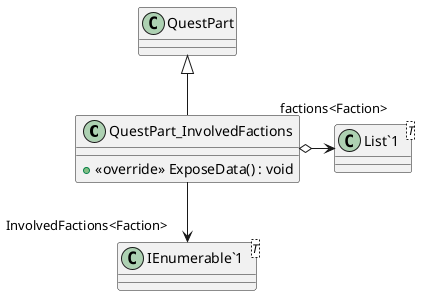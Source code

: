 @startuml
class QuestPart_InvolvedFactions {
    + <<override>> ExposeData() : void
}
class "List`1"<T> {
}
class "IEnumerable`1"<T> {
}
QuestPart <|-- QuestPart_InvolvedFactions
QuestPart_InvolvedFactions o-> "factions<Faction>" "List`1"
QuestPart_InvolvedFactions --> "InvolvedFactions<Faction>" "IEnumerable`1"
@enduml
